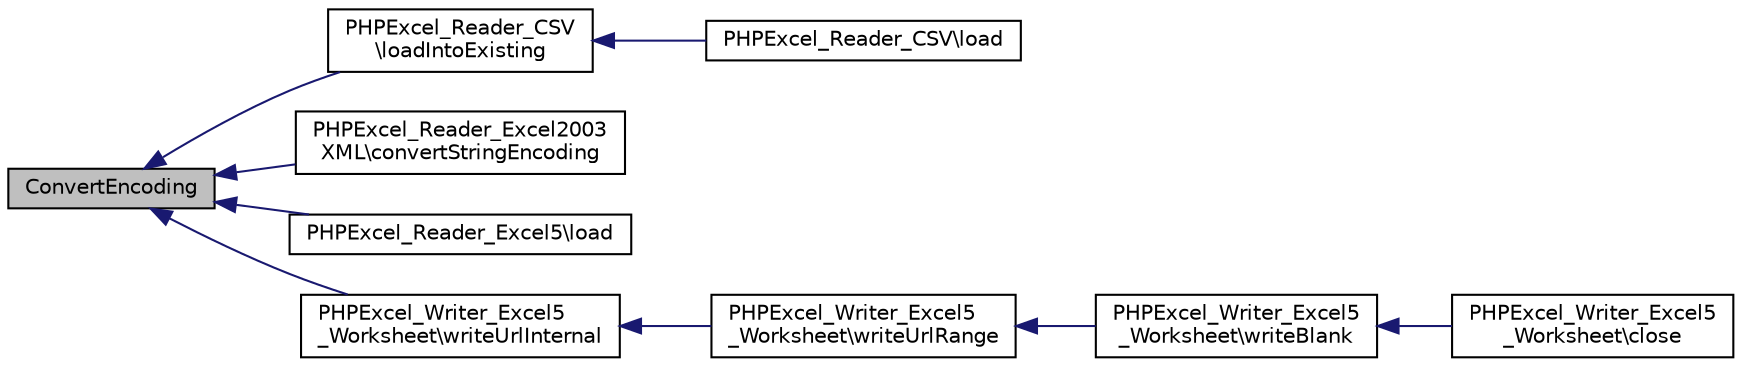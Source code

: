 digraph "ConvertEncoding"
{
  edge [fontname="Helvetica",fontsize="10",labelfontname="Helvetica",labelfontsize="10"];
  node [fontname="Helvetica",fontsize="10",shape=record];
  rankdir="LR";
  Node13 [label="ConvertEncoding",height=0.2,width=0.4,color="black", fillcolor="grey75", style="filled", fontcolor="black"];
  Node13 -> Node14 [dir="back",color="midnightblue",fontsize="10",style="solid",fontname="Helvetica"];
  Node14 [label="PHPExcel_Reader_CSV\l\\loadIntoExisting",height=0.2,width=0.4,color="black", fillcolor="white", style="filled",URL="$class_p_h_p_excel___reader___c_s_v.html#af6c531fcaf9c3c83abf91d6ac048b186"];
  Node14 -> Node15 [dir="back",color="midnightblue",fontsize="10",style="solid",fontname="Helvetica"];
  Node15 [label="PHPExcel_Reader_CSV\\load",height=0.2,width=0.4,color="black", fillcolor="white", style="filled",URL="$class_p_h_p_excel___reader___c_s_v.html#a138b94503ca4c44b510190c29d4f16fe"];
  Node13 -> Node16 [dir="back",color="midnightblue",fontsize="10",style="solid",fontname="Helvetica"];
  Node16 [label="PHPExcel_Reader_Excel2003\lXML\\convertStringEncoding",height=0.2,width=0.4,color="black", fillcolor="white", style="filled",URL="$class_p_h_p_excel___reader___excel2003_x_m_l.html#a50549ac98a1b8703a4adc320a077e968"];
  Node13 -> Node17 [dir="back",color="midnightblue",fontsize="10",style="solid",fontname="Helvetica"];
  Node17 [label="PHPExcel_Reader_Excel5\\load",height=0.2,width=0.4,color="black", fillcolor="white", style="filled",URL="$class_p_h_p_excel___reader___excel5.html#a138b94503ca4c44b510190c29d4f16fe"];
  Node13 -> Node18 [dir="back",color="midnightblue",fontsize="10",style="solid",fontname="Helvetica"];
  Node18 [label="PHPExcel_Writer_Excel5\l_Worksheet\\writeUrlInternal",height=0.2,width=0.4,color="black", fillcolor="white", style="filled",URL="$class_p_h_p_excel___writer___excel5___worksheet.html#a14a92dd0e2fa8a0b1a6121485d14ac54"];
  Node18 -> Node19 [dir="back",color="midnightblue",fontsize="10",style="solid",fontname="Helvetica"];
  Node19 [label="PHPExcel_Writer_Excel5\l_Worksheet\\writeUrlRange",height=0.2,width=0.4,color="black", fillcolor="white", style="filled",URL="$class_p_h_p_excel___writer___excel5___worksheet.html#a28135390c214c0a8d35116149d82d1ec"];
  Node19 -> Node20 [dir="back",color="midnightblue",fontsize="10",style="solid",fontname="Helvetica"];
  Node20 [label="PHPExcel_Writer_Excel5\l_Worksheet\\writeBlank",height=0.2,width=0.4,color="black", fillcolor="white", style="filled",URL="$class_p_h_p_excel___writer___excel5___worksheet.html#a3a7ae50c1e55da42b92c09b85530bbac"];
  Node20 -> Node21 [dir="back",color="midnightblue",fontsize="10",style="solid",fontname="Helvetica"];
  Node21 [label="PHPExcel_Writer_Excel5\l_Worksheet\\close",height=0.2,width=0.4,color="black", fillcolor="white", style="filled",URL="$class_p_h_p_excel___writer___excel5___worksheet.html#aa69c8bf1f1dcf4e72552efff1fe3e87e"];
}
